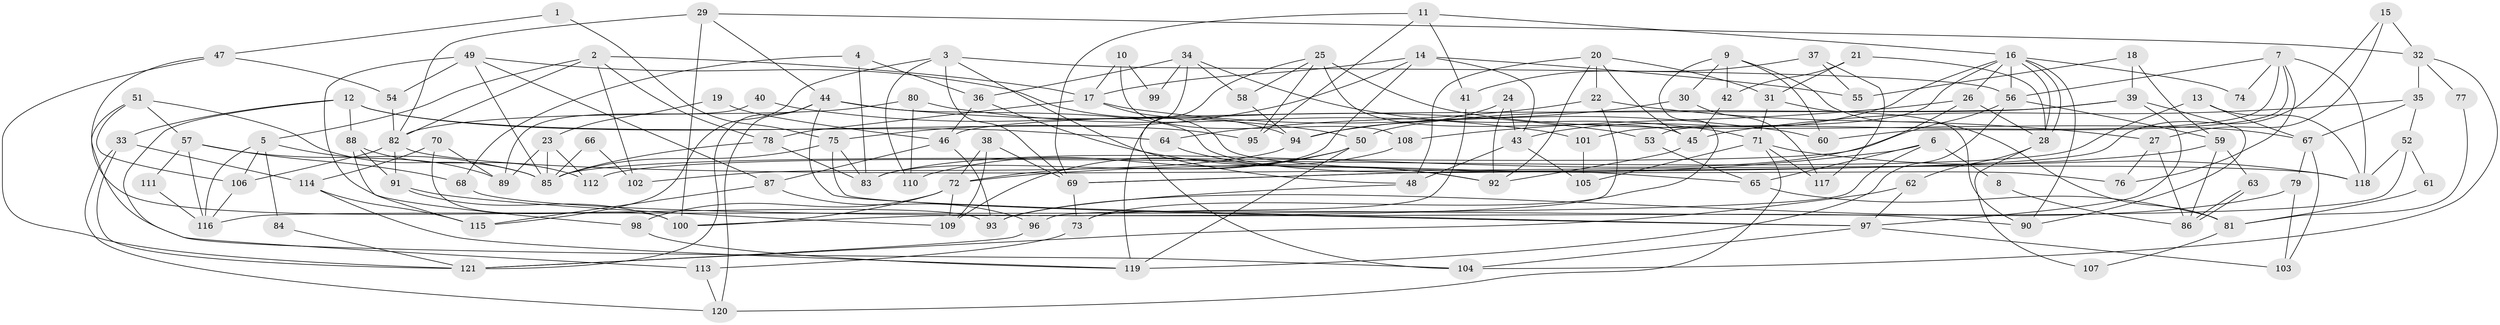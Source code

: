 // coarse degree distribution, {2: 0.10714285714285714, 4: 0.2857142857142857, 5: 0.21428571428571427, 3: 0.2261904761904762, 7: 0.047619047619047616, 9: 0.03571428571428571, 6: 0.047619047619047616, 8: 0.023809523809523808, 10: 0.011904761904761904}
// Generated by graph-tools (version 1.1) at 2025/55/03/04/25 21:55:01]
// undirected, 121 vertices, 242 edges
graph export_dot {
graph [start="1"]
  node [color=gray90,style=filled];
  1;
  2;
  3;
  4;
  5;
  6;
  7;
  8;
  9;
  10;
  11;
  12;
  13;
  14;
  15;
  16;
  17;
  18;
  19;
  20;
  21;
  22;
  23;
  24;
  25;
  26;
  27;
  28;
  29;
  30;
  31;
  32;
  33;
  34;
  35;
  36;
  37;
  38;
  39;
  40;
  41;
  42;
  43;
  44;
  45;
  46;
  47;
  48;
  49;
  50;
  51;
  52;
  53;
  54;
  55;
  56;
  57;
  58;
  59;
  60;
  61;
  62;
  63;
  64;
  65;
  66;
  67;
  68;
  69;
  70;
  71;
  72;
  73;
  74;
  75;
  76;
  77;
  78;
  79;
  80;
  81;
  82;
  83;
  84;
  85;
  86;
  87;
  88;
  89;
  90;
  91;
  92;
  93;
  94;
  95;
  96;
  97;
  98;
  99;
  100;
  101;
  102;
  103;
  104;
  105;
  106;
  107;
  108;
  109;
  110;
  111;
  112;
  113;
  114;
  115;
  116;
  117;
  118;
  119;
  120;
  121;
  1 -- 47;
  1 -- 75;
  2 -- 17;
  2 -- 82;
  2 -- 5;
  2 -- 78;
  2 -- 102;
  3 -- 115;
  3 -- 56;
  3 -- 48;
  3 -- 69;
  3 -- 110;
  4 -- 36;
  4 -- 68;
  4 -- 83;
  5 -- 116;
  5 -- 84;
  5 -- 89;
  5 -- 106;
  6 -- 116;
  6 -- 65;
  6 -- 8;
  6 -- 72;
  7 -- 118;
  7 -- 56;
  7 -- 53;
  7 -- 60;
  7 -- 74;
  7 -- 76;
  8 -- 86;
  9 -- 73;
  9 -- 60;
  9 -- 30;
  9 -- 42;
  9 -- 81;
  10 -- 17;
  10 -- 108;
  10 -- 99;
  11 -- 41;
  11 -- 69;
  11 -- 16;
  11 -- 95;
  12 -- 33;
  12 -- 95;
  12 -- 64;
  12 -- 88;
  12 -- 113;
  13 -- 118;
  13 -- 67;
  13 -- 112;
  14 -- 43;
  14 -- 75;
  14 -- 17;
  14 -- 55;
  14 -- 83;
  15 -- 69;
  15 -- 27;
  15 -- 32;
  16 -- 28;
  16 -- 28;
  16 -- 26;
  16 -- 43;
  16 -- 56;
  16 -- 74;
  16 -- 90;
  16 -- 101;
  17 -- 78;
  17 -- 60;
  17 -- 76;
  18 -- 39;
  18 -- 59;
  18 -- 55;
  19 -- 23;
  19 -- 46;
  20 -- 92;
  20 -- 45;
  20 -- 22;
  20 -- 31;
  20 -- 48;
  21 -- 28;
  21 -- 31;
  21 -- 42;
  22 -- 100;
  22 -- 27;
  22 -- 64;
  23 -- 85;
  23 -- 112;
  23 -- 89;
  24 -- 43;
  24 -- 92;
  24 -- 94;
  25 -- 119;
  25 -- 45;
  25 -- 58;
  25 -- 67;
  25 -- 95;
  26 -- 83;
  26 -- 28;
  26 -- 108;
  27 -- 76;
  27 -- 86;
  28 -- 62;
  28 -- 107;
  29 -- 100;
  29 -- 44;
  29 -- 32;
  29 -- 82;
  30 -- 94;
  30 -- 117;
  31 -- 71;
  31 -- 90;
  32 -- 35;
  32 -- 77;
  32 -- 104;
  33 -- 120;
  33 -- 114;
  33 -- 121;
  34 -- 36;
  34 -- 104;
  34 -- 58;
  34 -- 71;
  34 -- 99;
  35 -- 67;
  35 -- 45;
  35 -- 52;
  36 -- 92;
  36 -- 46;
  37 -- 55;
  37 -- 117;
  37 -- 41;
  38 -- 69;
  38 -- 72;
  38 -- 109;
  39 -- 50;
  39 -- 90;
  39 -- 46;
  39 -- 97;
  40 -- 50;
  40 -- 89;
  41 -- 73;
  42 -- 45;
  43 -- 48;
  43 -- 105;
  44 -- 97;
  44 -- 121;
  44 -- 53;
  44 -- 65;
  44 -- 120;
  45 -- 92;
  46 -- 87;
  46 -- 93;
  47 -- 93;
  47 -- 121;
  47 -- 54;
  48 -- 93;
  49 -- 94;
  49 -- 85;
  49 -- 54;
  49 -- 87;
  49 -- 98;
  50 -- 72;
  50 -- 119;
  50 -- 110;
  51 -- 106;
  51 -- 85;
  51 -- 57;
  51 -- 104;
  52 -- 118;
  52 -- 61;
  52 -- 96;
  53 -- 65;
  54 -- 82;
  56 -- 85;
  56 -- 59;
  56 -- 119;
  57 -- 85;
  57 -- 68;
  57 -- 111;
  57 -- 116;
  58 -- 94;
  59 -- 86;
  59 -- 63;
  59 -- 69;
  61 -- 81;
  62 -- 97;
  62 -- 121;
  63 -- 86;
  63 -- 86;
  64 -- 92;
  65 -- 81;
  66 -- 102;
  66 -- 85;
  67 -- 79;
  67 -- 103;
  68 -- 90;
  69 -- 73;
  70 -- 114;
  70 -- 89;
  70 -- 100;
  71 -- 105;
  71 -- 117;
  71 -- 118;
  71 -- 120;
  72 -- 109;
  72 -- 98;
  72 -- 100;
  73 -- 113;
  75 -- 83;
  75 -- 97;
  75 -- 85;
  77 -- 81;
  78 -- 83;
  78 -- 85;
  79 -- 93;
  79 -- 103;
  80 -- 82;
  80 -- 110;
  80 -- 101;
  81 -- 107;
  82 -- 91;
  82 -- 106;
  82 -- 118;
  84 -- 121;
  87 -- 96;
  87 -- 115;
  88 -- 91;
  88 -- 112;
  88 -- 115;
  91 -- 100;
  91 -- 109;
  94 -- 102;
  96 -- 121;
  97 -- 104;
  97 -- 103;
  98 -- 119;
  101 -- 105;
  106 -- 116;
  108 -- 109;
  111 -- 116;
  113 -- 120;
  114 -- 119;
  114 -- 115;
}
